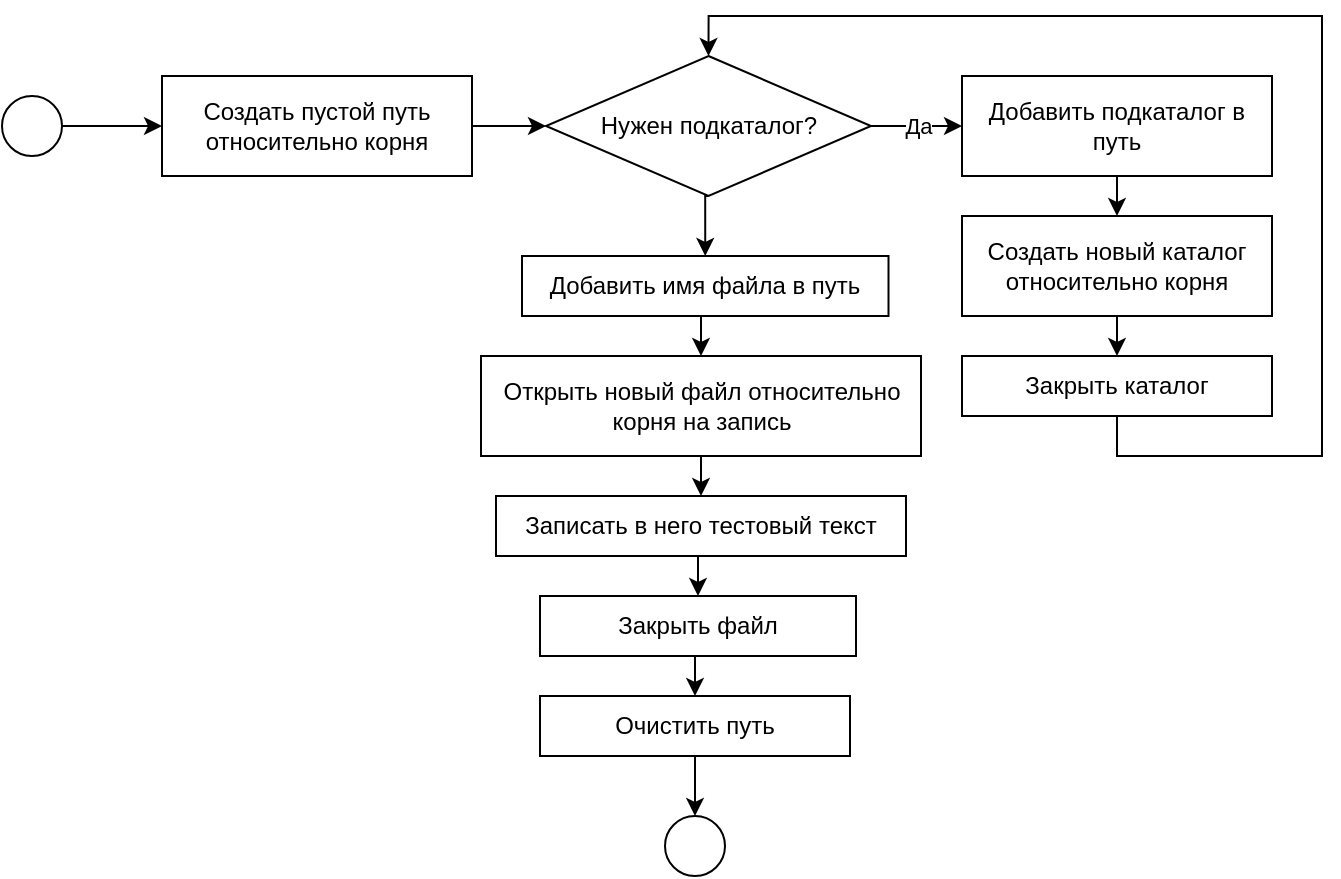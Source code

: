 <mxfile version="26.1.1">
  <diagram name="Page-1" id="8BWoqPCIvuqqueDVsgtL">
    <mxGraphModel dx="1434" dy="839" grid="1" gridSize="10" guides="1" tooltips="1" connect="1" arrows="1" fold="1" page="1" pageScale="1" pageWidth="827" pageHeight="1169" math="0" shadow="0">
      <root>
        <mxCell id="0" />
        <mxCell id="1" parent="0" />
        <mxCell id="TIzxFYk-znSBguAQB0Zm-9" style="edgeStyle=orthogonalEdgeStyle;rounded=0;orthogonalLoop=1;jettySize=auto;html=1;exitX=1;exitY=0.5;exitDx=0;exitDy=0;entryX=0;entryY=0.5;entryDx=0;entryDy=0;" edge="1" parent="1" source="TIzxFYk-znSBguAQB0Zm-1" target="TIzxFYk-znSBguAQB0Zm-2">
          <mxGeometry relative="1" as="geometry" />
        </mxCell>
        <mxCell id="TIzxFYk-znSBguAQB0Zm-1" value="" style="ellipse;whiteSpace=wrap;html=1;aspect=fixed;" vertex="1" parent="1">
          <mxGeometry x="60" y="60" width="30" height="30" as="geometry" />
        </mxCell>
        <mxCell id="TIzxFYk-znSBguAQB0Zm-10" style="edgeStyle=orthogonalEdgeStyle;rounded=0;orthogonalLoop=1;jettySize=auto;html=1;exitX=1;exitY=0.5;exitDx=0;exitDy=0;entryX=0;entryY=0.5;entryDx=0;entryDy=0;" edge="1" parent="1" source="TIzxFYk-znSBguAQB0Zm-2" target="TIzxFYk-znSBguAQB0Zm-3">
          <mxGeometry relative="1" as="geometry" />
        </mxCell>
        <mxCell id="TIzxFYk-znSBguAQB0Zm-2" value="Создать пустой путь относительно корня" style="rounded=0;whiteSpace=wrap;html=1;" vertex="1" parent="1">
          <mxGeometry x="140" y="50" width="155" height="50" as="geometry" />
        </mxCell>
        <mxCell id="TIzxFYk-znSBguAQB0Zm-12" value="Да" style="edgeStyle=orthogonalEdgeStyle;rounded=0;orthogonalLoop=1;jettySize=auto;html=1;exitX=1;exitY=0.5;exitDx=0;exitDy=0;entryX=0;entryY=0.5;entryDx=0;entryDy=0;" edge="1" parent="1" source="TIzxFYk-znSBguAQB0Zm-3" target="TIzxFYk-znSBguAQB0Zm-4">
          <mxGeometry relative="1" as="geometry" />
        </mxCell>
        <mxCell id="TIzxFYk-znSBguAQB0Zm-31" style="edgeStyle=orthogonalEdgeStyle;rounded=0;orthogonalLoop=1;jettySize=auto;html=1;exitX=0.5;exitY=1;exitDx=0;exitDy=0;entryX=0.5;entryY=0;entryDx=0;entryDy=0;" edge="1" parent="1" source="TIzxFYk-znSBguAQB0Zm-3" target="TIzxFYk-znSBguAQB0Zm-17">
          <mxGeometry relative="1" as="geometry" />
        </mxCell>
        <mxCell id="TIzxFYk-znSBguAQB0Zm-3" value="Нужен подкаталог?" style="rhombus;whiteSpace=wrap;html=1;" vertex="1" parent="1">
          <mxGeometry x="332" y="40" width="162.5" height="70" as="geometry" />
        </mxCell>
        <mxCell id="TIzxFYk-znSBguAQB0Zm-13" style="edgeStyle=orthogonalEdgeStyle;rounded=0;orthogonalLoop=1;jettySize=auto;html=1;exitX=0.5;exitY=1;exitDx=0;exitDy=0;entryX=0.5;entryY=0;entryDx=0;entryDy=0;" edge="1" parent="1" source="TIzxFYk-znSBguAQB0Zm-4" target="TIzxFYk-znSBguAQB0Zm-5">
          <mxGeometry relative="1" as="geometry" />
        </mxCell>
        <mxCell id="TIzxFYk-znSBguAQB0Zm-4" value="Добавить подкаталог в путь" style="rounded=0;whiteSpace=wrap;html=1;" vertex="1" parent="1">
          <mxGeometry x="540" y="50" width="155" height="50" as="geometry" />
        </mxCell>
        <mxCell id="TIzxFYk-znSBguAQB0Zm-14" style="edgeStyle=orthogonalEdgeStyle;rounded=0;orthogonalLoop=1;jettySize=auto;html=1;exitX=0.5;exitY=1;exitDx=0;exitDy=0;entryX=0.5;entryY=0;entryDx=0;entryDy=0;" edge="1" parent="1" source="TIzxFYk-znSBguAQB0Zm-5" target="TIzxFYk-znSBguAQB0Zm-6">
          <mxGeometry relative="1" as="geometry" />
        </mxCell>
        <mxCell id="TIzxFYk-znSBguAQB0Zm-5" value="Создать новый каталог относительно корня" style="rounded=0;whiteSpace=wrap;html=1;" vertex="1" parent="1">
          <mxGeometry x="540" y="120" width="155" height="50" as="geometry" />
        </mxCell>
        <mxCell id="TIzxFYk-znSBguAQB0Zm-16" style="edgeStyle=orthogonalEdgeStyle;rounded=0;orthogonalLoop=1;jettySize=auto;html=1;exitX=0.5;exitY=1;exitDx=0;exitDy=0;entryX=0.5;entryY=0;entryDx=0;entryDy=0;" edge="1" parent="1" source="TIzxFYk-znSBguAQB0Zm-6" target="TIzxFYk-znSBguAQB0Zm-3">
          <mxGeometry relative="1" as="geometry">
            <Array as="points">
              <mxPoint x="618" y="240" />
              <mxPoint x="720" y="240" />
              <mxPoint x="720" y="20" />
              <mxPoint x="413" y="20" />
            </Array>
          </mxGeometry>
        </mxCell>
        <mxCell id="TIzxFYk-znSBguAQB0Zm-6" value="Закрыть каталог" style="rounded=0;whiteSpace=wrap;html=1;" vertex="1" parent="1">
          <mxGeometry x="540" y="190" width="155" height="30" as="geometry" />
        </mxCell>
        <mxCell id="TIzxFYk-znSBguAQB0Zm-32" style="edgeStyle=orthogonalEdgeStyle;rounded=0;orthogonalLoop=1;jettySize=auto;html=1;exitX=0.5;exitY=1;exitDx=0;exitDy=0;entryX=0.5;entryY=0;entryDx=0;entryDy=0;" edge="1" parent="1" source="TIzxFYk-znSBguAQB0Zm-17" target="TIzxFYk-znSBguAQB0Zm-18">
          <mxGeometry relative="1" as="geometry" />
        </mxCell>
        <mxCell id="TIzxFYk-znSBguAQB0Zm-17" value="Добавить имя файла в путь" style="rounded=0;whiteSpace=wrap;html=1;spacingLeft=2;spacingRight=2;" vertex="1" parent="1">
          <mxGeometry x="320" y="140" width="183.25" height="30" as="geometry" />
        </mxCell>
        <mxCell id="TIzxFYk-znSBguAQB0Zm-33" style="edgeStyle=orthogonalEdgeStyle;rounded=0;orthogonalLoop=1;jettySize=auto;html=1;exitX=0.5;exitY=1;exitDx=0;exitDy=0;entryX=0.5;entryY=0;entryDx=0;entryDy=0;" edge="1" parent="1" source="TIzxFYk-znSBguAQB0Zm-18" target="TIzxFYk-znSBguAQB0Zm-19">
          <mxGeometry relative="1" as="geometry" />
        </mxCell>
        <mxCell id="TIzxFYk-znSBguAQB0Zm-18" value="Открыть новый файл относительно корня на запись" style="rounded=0;whiteSpace=wrap;html=1;spacingLeft=2;spacingRight=2;" vertex="1" parent="1">
          <mxGeometry x="299.5" y="190" width="220" height="50" as="geometry" />
        </mxCell>
        <mxCell id="TIzxFYk-znSBguAQB0Zm-34" style="edgeStyle=orthogonalEdgeStyle;rounded=0;orthogonalLoop=1;jettySize=auto;html=1;exitX=0.5;exitY=1;exitDx=0;exitDy=0;entryX=0.5;entryY=0;entryDx=0;entryDy=0;" edge="1" parent="1" source="TIzxFYk-znSBguAQB0Zm-19" target="TIzxFYk-znSBguAQB0Zm-20">
          <mxGeometry relative="1" as="geometry" />
        </mxCell>
        <mxCell id="TIzxFYk-znSBguAQB0Zm-19" value="Записать в него тестовый текст" style="rounded=0;whiteSpace=wrap;html=1;" vertex="1" parent="1">
          <mxGeometry x="307" y="260" width="205" height="30" as="geometry" />
        </mxCell>
        <mxCell id="TIzxFYk-znSBguAQB0Zm-35" style="edgeStyle=orthogonalEdgeStyle;rounded=0;orthogonalLoop=1;jettySize=auto;html=1;exitX=0.5;exitY=1;exitDx=0;exitDy=0;entryX=0.5;entryY=0;entryDx=0;entryDy=0;" edge="1" parent="1" source="TIzxFYk-znSBguAQB0Zm-20" target="TIzxFYk-znSBguAQB0Zm-21">
          <mxGeometry relative="1" as="geometry" />
        </mxCell>
        <mxCell id="TIzxFYk-znSBguAQB0Zm-20" value="Закрыть файл" style="rounded=0;whiteSpace=wrap;html=1;" vertex="1" parent="1">
          <mxGeometry x="329" y="310" width="158" height="30" as="geometry" />
        </mxCell>
        <mxCell id="TIzxFYk-znSBguAQB0Zm-37" style="edgeStyle=orthogonalEdgeStyle;rounded=0;orthogonalLoop=1;jettySize=auto;html=1;exitX=0.5;exitY=1;exitDx=0;exitDy=0;entryX=0.5;entryY=0;entryDx=0;entryDy=0;" edge="1" parent="1" source="TIzxFYk-znSBguAQB0Zm-21" target="TIzxFYk-znSBguAQB0Zm-36">
          <mxGeometry relative="1" as="geometry" />
        </mxCell>
        <mxCell id="TIzxFYk-znSBguAQB0Zm-21" value="Очистить путь" style="rounded=0;whiteSpace=wrap;html=1;" vertex="1" parent="1">
          <mxGeometry x="329" y="360" width="155" height="30" as="geometry" />
        </mxCell>
        <mxCell id="TIzxFYk-znSBguAQB0Zm-36" value="" style="ellipse;whiteSpace=wrap;html=1;aspect=fixed;" vertex="1" parent="1">
          <mxGeometry x="391.5" y="420" width="30" height="30" as="geometry" />
        </mxCell>
      </root>
    </mxGraphModel>
  </diagram>
</mxfile>
